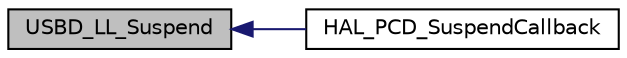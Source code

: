 digraph "USBD_LL_Suspend"
{
  edge [fontname="Helvetica",fontsize="10",labelfontname="Helvetica",labelfontsize="10"];
  node [fontname="Helvetica",fontsize="10",shape=record];
  rankdir="LR";
  Node168 [label="USBD_LL_Suspend",height=0.2,width=0.4,color="black", fillcolor="grey75", style="filled", fontcolor="black"];
  Node168 -> Node169 [dir="back",color="midnightblue",fontsize="10",style="solid",fontname="Helvetica"];
  Node169 [label="HAL_PCD_SuspendCallback",height=0.2,width=0.4,color="black", fillcolor="white", style="filled",URL="$group___p_c_d___exported___functions___group2.html#ga0e14acd4564979743bc0a89aa5f15428",tooltip="Suspend callback. "];
}
